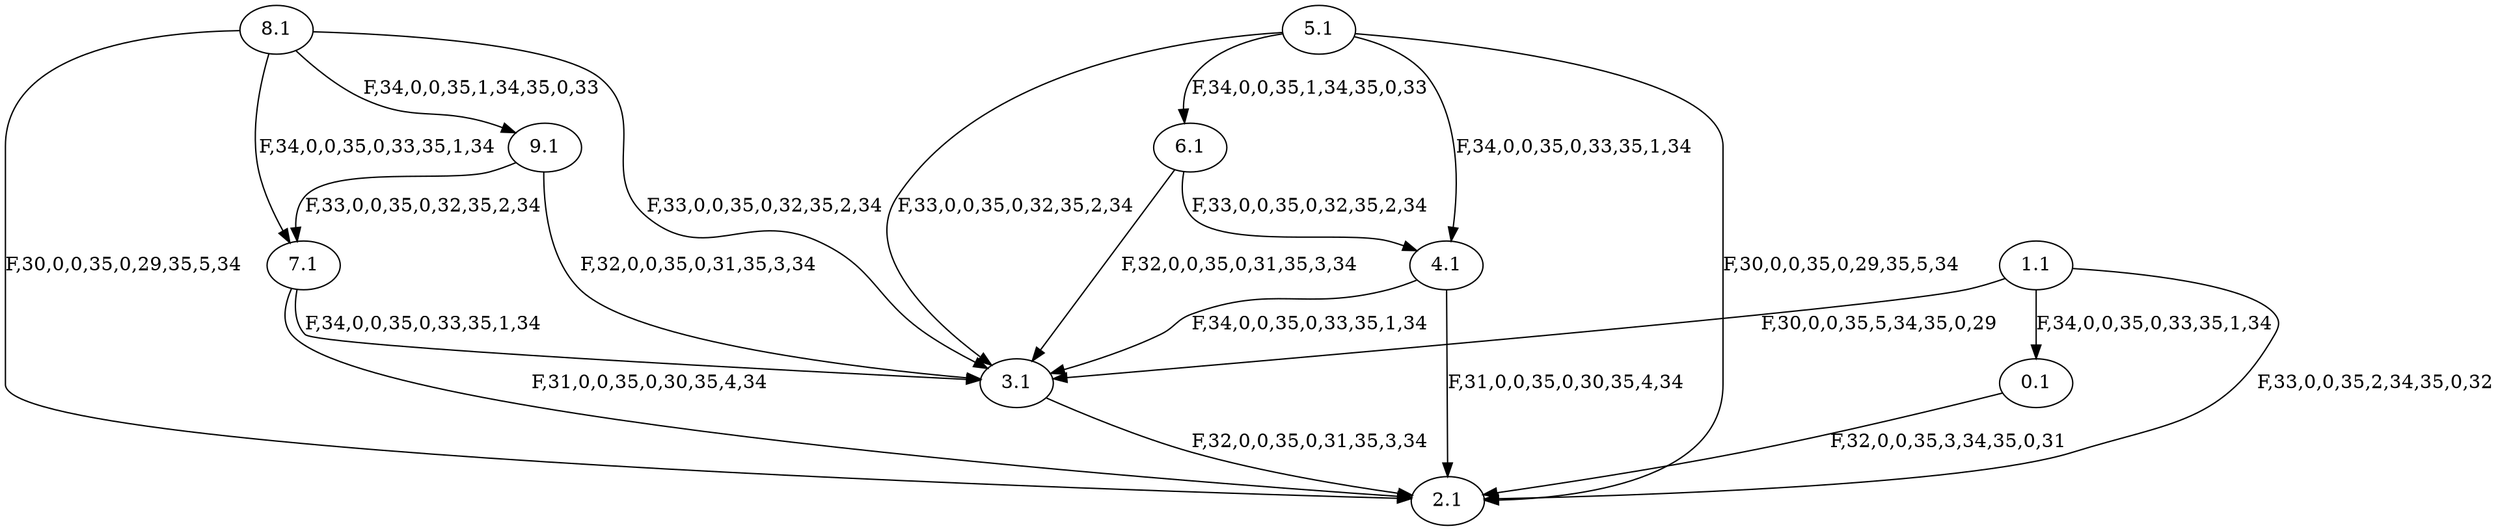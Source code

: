 digraph G {
	7.1
	7.1 -> 2.1 [label="F,31,0,0,35,0,30,35,4,34"]
	7.1 -> 3.1 [label="F,34,0,0,35,0,33,35,1,34"]
	8.1
	8.1 -> 7.1 [label="F,34,0,0,35,0,33,35,1,34"]
	8.1 -> 2.1 [label="F,30,0,0,35,0,29,35,5,34"]
	8.1 -> 9.1 [label="F,34,0,0,35,1,34,35,0,33"]
	8.1 -> 3.1 [label="F,33,0,0,35,0,32,35,2,34"]
	9.1
	9.1 -> 7.1 [label="F,33,0,0,35,0,32,35,2,34"]
	9.1 -> 3.1 [label="F,32,0,0,35,0,31,35,3,34"]
	2.1
	3.1
	3.1 -> 2.1 [label="F,32,0,0,35,0,31,35,3,34"]
	4.1
	4.1 -> 2.1 [label="F,31,0,0,35,0,30,35,4,34"]
	4.1 -> 3.1 [label="F,34,0,0,35,0,33,35,1,34"]
	5.1
	5.1 -> 2.1 [label="F,30,0,0,35,0,29,35,5,34"]
	5.1 -> 4.1 [label="F,34,0,0,35,0,33,35,1,34"]
	5.1 -> 6.1 [label="F,34,0,0,35,1,34,35,0,33"]
	5.1 -> 3.1 [label="F,33,0,0,35,0,32,35,2,34"]
	0.1
	0.1 -> 2.1 [label="F,32,0,0,35,3,34,35,0,31"]
	1.1
	1.1 -> 2.1 [label="F,33,0,0,35,2,34,35,0,32"]
	1.1 -> 0.1 [label="F,34,0,0,35,0,33,35,1,34"]
	1.1 -> 3.1 [label="F,30,0,0,35,5,34,35,0,29"]
	6.1
	6.1 -> 4.1 [label="F,33,0,0,35,0,32,35,2,34"]
	6.1 -> 3.1 [label="F,32,0,0,35,0,31,35,3,34"]
}
